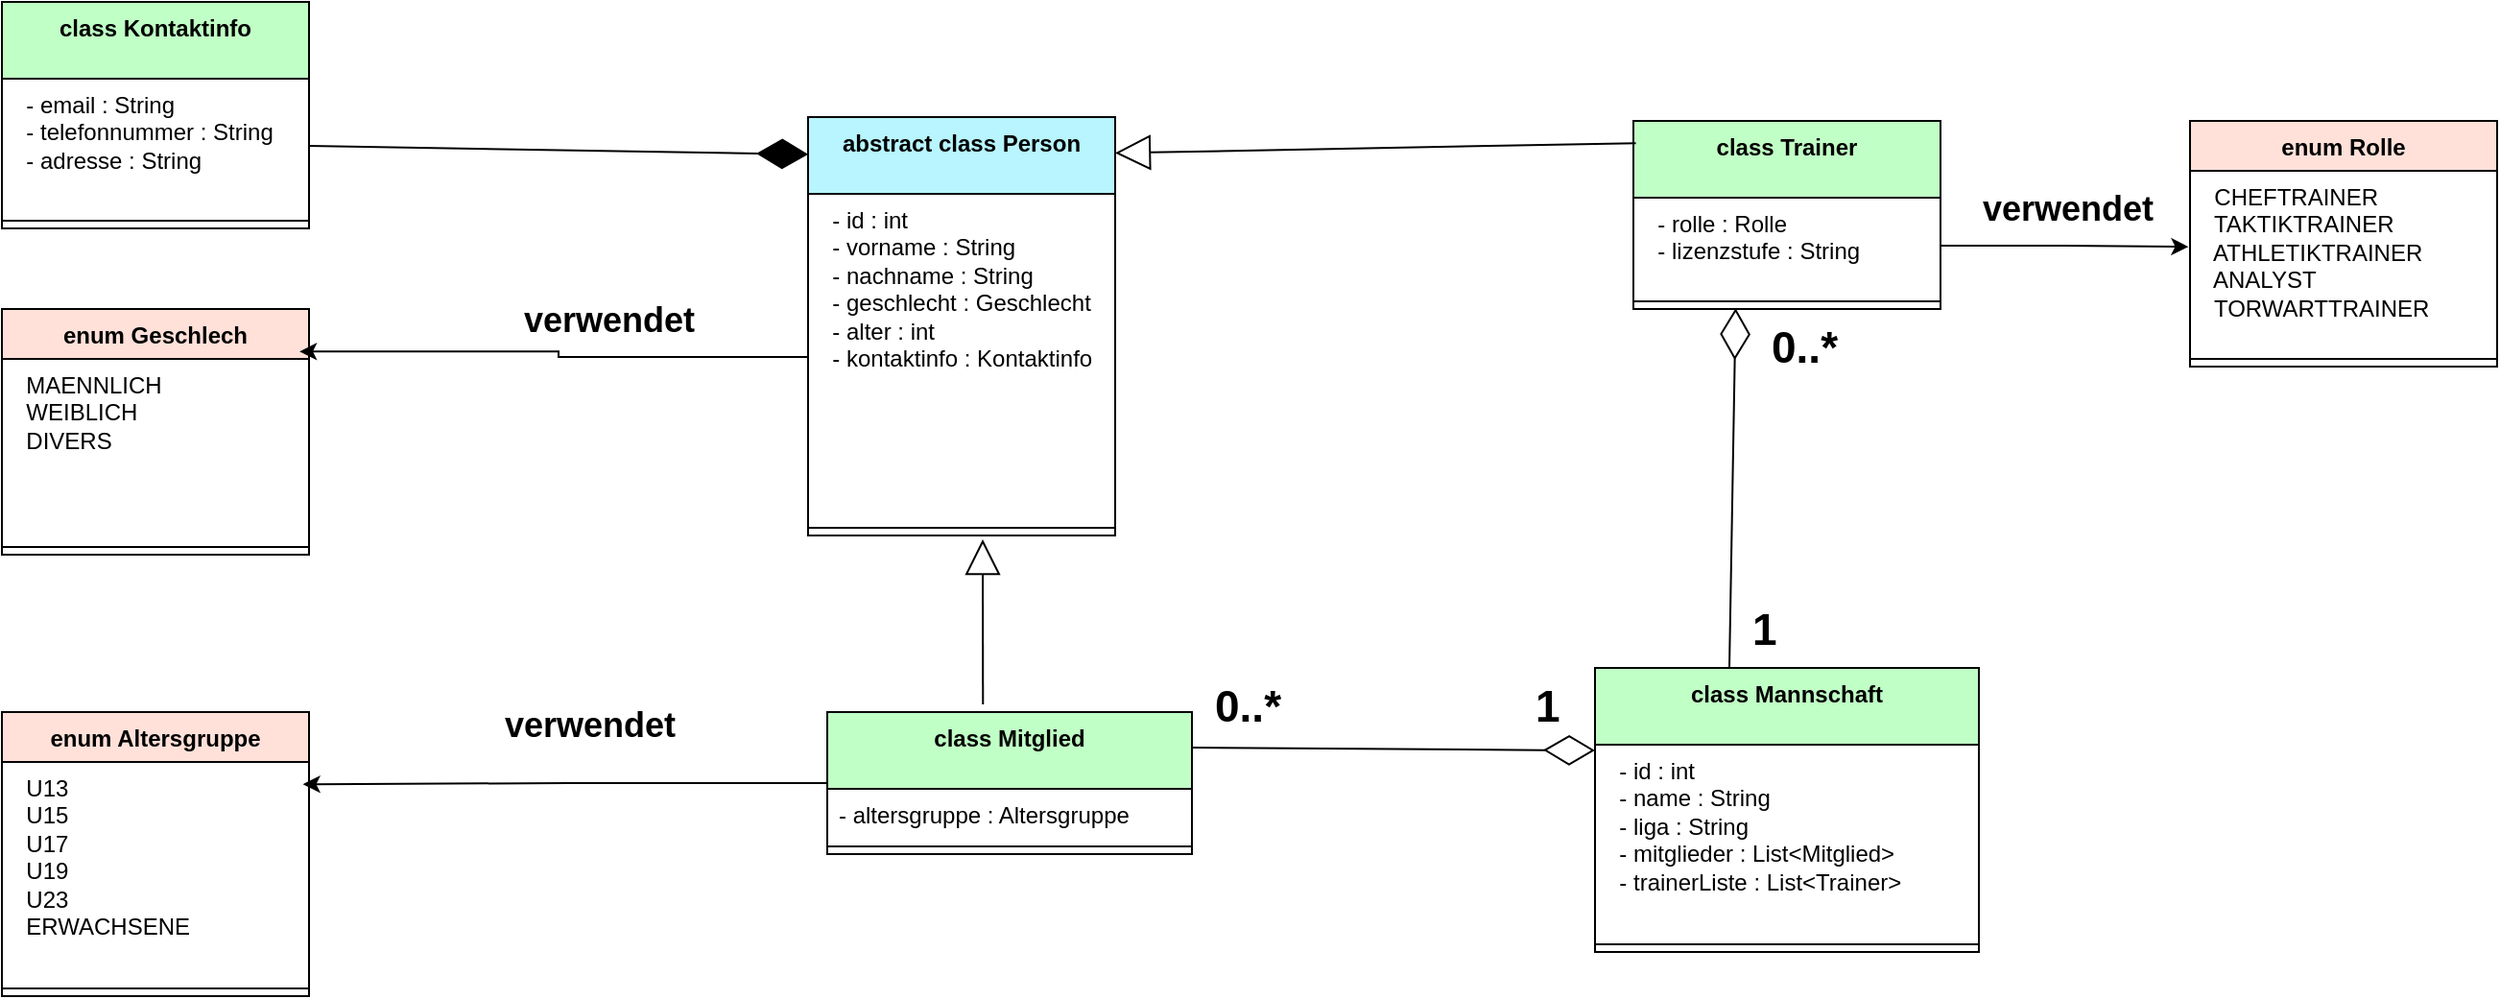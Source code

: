 <mxfile version="26.0.4">
  <diagram name="Seite-1" id="Egr93VJGpjirf5VgJKR3">
    <mxGraphModel dx="1728" dy="997" grid="1" gridSize="10" guides="1" tooltips="1" connect="1" arrows="1" fold="1" page="1" pageScale="1" pageWidth="827" pageHeight="1169" math="0" shadow="0">
      <root>
        <mxCell id="0" />
        <mxCell id="1" parent="0" />
        <mxCell id="ZkzEPhyeZkLRgfNte9i9-1" value="enum Geschlech" style="swimlane;fontStyle=1;align=center;verticalAlign=top;childLayout=stackLayout;horizontal=1;startSize=26;horizontalStack=0;resizeParent=1;resizeParentMax=0;resizeLast=0;collapsible=1;marginBottom=0;whiteSpace=wrap;html=1;fillColor=#FFE1D9;" vertex="1" parent="1">
          <mxGeometry x="10" y="250" width="160" height="128" as="geometry" />
        </mxCell>
        <mxCell id="ZkzEPhyeZkLRgfNte9i9-2" value="&lt;div&gt;&amp;nbsp; MAENNLICH&lt;/div&gt;&lt;div&gt;&amp;nbsp; WEIBLICH&lt;/div&gt;&lt;div&gt;&amp;nbsp; DIVERS&lt;/div&gt;" style="text;strokeColor=none;fillColor=none;align=left;verticalAlign=top;spacingLeft=4;spacingRight=4;overflow=hidden;rotatable=0;points=[[0,0.5],[1,0.5]];portConstraint=eastwest;whiteSpace=wrap;html=1;" vertex="1" parent="ZkzEPhyeZkLRgfNte9i9-1">
          <mxGeometry y="26" width="160" height="94" as="geometry" />
        </mxCell>
        <mxCell id="ZkzEPhyeZkLRgfNte9i9-3" value="" style="line;strokeWidth=1;fillColor=none;align=left;verticalAlign=middle;spacingTop=-1;spacingLeft=3;spacingRight=3;rotatable=0;labelPosition=right;points=[];portConstraint=eastwest;strokeColor=inherit;" vertex="1" parent="ZkzEPhyeZkLRgfNte9i9-1">
          <mxGeometry y="120" width="160" height="8" as="geometry" />
        </mxCell>
        <mxCell id="ZkzEPhyeZkLRgfNte9i9-5" value="enum Altersgruppe" style="swimlane;fontStyle=1;align=center;verticalAlign=top;childLayout=stackLayout;horizontal=1;startSize=26;horizontalStack=0;resizeParent=1;resizeParentMax=0;resizeLast=0;collapsible=1;marginBottom=0;whiteSpace=wrap;html=1;fillColor=#FFE1D9;" vertex="1" parent="1">
          <mxGeometry x="10" y="460" width="160" height="148" as="geometry" />
        </mxCell>
        <mxCell id="ZkzEPhyeZkLRgfNte9i9-6" value="&lt;div&gt;&amp;nbsp; U13&lt;/div&gt;&lt;div&gt;&amp;nbsp; U15&lt;/div&gt;&lt;div&gt;&amp;nbsp; U17&lt;/div&gt;&lt;div&gt;&amp;nbsp; U19&lt;/div&gt;&lt;div&gt;&amp;nbsp; U23&lt;/div&gt;&lt;div&gt;&amp;nbsp; ERWACHSENE&lt;/div&gt;" style="text;strokeColor=none;fillColor=none;align=left;verticalAlign=top;spacingLeft=4;spacingRight=4;overflow=hidden;rotatable=0;points=[[0,0.5],[1,0.5]];portConstraint=eastwest;whiteSpace=wrap;html=1;" vertex="1" parent="ZkzEPhyeZkLRgfNte9i9-5">
          <mxGeometry y="26" width="160" height="114" as="geometry" />
        </mxCell>
        <mxCell id="ZkzEPhyeZkLRgfNte9i9-7" value="" style="line;strokeWidth=1;fillColor=none;align=left;verticalAlign=middle;spacingTop=-1;spacingLeft=3;spacingRight=3;rotatable=0;labelPosition=right;points=[];portConstraint=eastwest;strokeColor=inherit;" vertex="1" parent="ZkzEPhyeZkLRgfNte9i9-5">
          <mxGeometry y="140" width="160" height="8" as="geometry" />
        </mxCell>
        <mxCell id="ZkzEPhyeZkLRgfNte9i9-8" value="enum Rolle" style="swimlane;fontStyle=1;align=center;verticalAlign=top;childLayout=stackLayout;horizontal=1;startSize=26;horizontalStack=0;resizeParent=1;resizeParentMax=0;resizeLast=0;collapsible=1;marginBottom=0;whiteSpace=wrap;html=1;fillColor=#FFE1D9;" vertex="1" parent="1">
          <mxGeometry x="1150" y="152" width="160" height="128" as="geometry" />
        </mxCell>
        <mxCell id="ZkzEPhyeZkLRgfNte9i9-9" value="&lt;div&gt;&amp;nbsp; CHEFTRAINER&lt;/div&gt;&lt;div&gt;&amp;nbsp; TAKTIKTRAINER&lt;/div&gt;&lt;div&gt;&amp;nbsp; ATHLETIKTRAINER&lt;/div&gt;&lt;div&gt;&amp;nbsp; ANALYST&lt;/div&gt;&lt;div&gt;&amp;nbsp; TORWARTTRAINER&lt;/div&gt;" style="text;strokeColor=none;fillColor=none;align=left;verticalAlign=top;spacingLeft=4;spacingRight=4;overflow=hidden;rotatable=0;points=[[0,0.5],[1,0.5]];portConstraint=eastwest;whiteSpace=wrap;html=1;" vertex="1" parent="ZkzEPhyeZkLRgfNte9i9-8">
          <mxGeometry y="26" width="160" height="94" as="geometry" />
        </mxCell>
        <mxCell id="ZkzEPhyeZkLRgfNte9i9-10" value="" style="line;strokeWidth=1;fillColor=none;align=left;verticalAlign=middle;spacingTop=-1;spacingLeft=3;spacingRight=3;rotatable=0;labelPosition=right;points=[];portConstraint=eastwest;strokeColor=inherit;" vertex="1" parent="ZkzEPhyeZkLRgfNte9i9-8">
          <mxGeometry y="120" width="160" height="8" as="geometry" />
        </mxCell>
        <mxCell id="ZkzEPhyeZkLRgfNte9i9-11" value="class Kontaktinfo" style="swimlane;fontStyle=1;align=center;verticalAlign=top;childLayout=stackLayout;horizontal=1;startSize=40;horizontalStack=0;resizeParent=1;resizeParentMax=0;resizeLast=0;collapsible=1;marginBottom=0;whiteSpace=wrap;html=1;fillColor=#C0FFC5;" vertex="1" parent="1">
          <mxGeometry x="10" y="90" width="160" height="118" as="geometry" />
        </mxCell>
        <mxCell id="ZkzEPhyeZkLRgfNte9i9-12" value="&lt;div&gt;&amp;nbsp; - email : String&lt;/div&gt;&lt;div&gt;&amp;nbsp; - telefonnummer : String&lt;/div&gt;&lt;div&gt;&amp;nbsp; - adresse : String&lt;/div&gt;" style="text;strokeColor=none;fillColor=none;align=left;verticalAlign=top;spacingLeft=4;spacingRight=4;overflow=hidden;rotatable=0;points=[[0,0.5],[1,0.5]];portConstraint=eastwest;whiteSpace=wrap;html=1;" vertex="1" parent="ZkzEPhyeZkLRgfNte9i9-11">
          <mxGeometry y="40" width="160" height="70" as="geometry" />
        </mxCell>
        <mxCell id="ZkzEPhyeZkLRgfNte9i9-13" value="" style="line;strokeWidth=1;fillColor=none;align=left;verticalAlign=middle;spacingTop=-1;spacingLeft=3;spacingRight=3;rotatable=0;labelPosition=right;points=[];portConstraint=eastwest;strokeColor=inherit;" vertex="1" parent="ZkzEPhyeZkLRgfNte9i9-11">
          <mxGeometry y="110" width="160" height="8" as="geometry" />
        </mxCell>
        <mxCell id="ZkzEPhyeZkLRgfNte9i9-15" value="abstract class Person" style="swimlane;fontStyle=1;align=center;verticalAlign=top;childLayout=stackLayout;horizontal=1;startSize=40;horizontalStack=0;resizeParent=1;resizeParentMax=0;resizeLast=0;collapsible=1;marginBottom=0;whiteSpace=wrap;html=1;fillColor=#B8F5FF;" vertex="1" parent="1">
          <mxGeometry x="430" y="150" width="160" height="218" as="geometry" />
        </mxCell>
        <mxCell id="ZkzEPhyeZkLRgfNte9i9-16" value="&lt;div&gt;&amp;nbsp; - id : int&lt;/div&gt;&lt;div&gt;&amp;nbsp; - vorname : String&lt;/div&gt;&lt;div&gt;&amp;nbsp; - nachname : String&lt;/div&gt;&lt;div&gt;&amp;nbsp; - geschlecht : Geschlecht&lt;/div&gt;&lt;div&gt;&amp;nbsp; - alter : int&lt;/div&gt;&lt;div&gt;&amp;nbsp; - kontaktinfo : Kontaktinfo&lt;/div&gt;" style="text;strokeColor=none;fillColor=none;align=left;verticalAlign=top;spacingLeft=4;spacingRight=4;overflow=hidden;rotatable=0;points=[[0,0.5],[1,0.5]];portConstraint=eastwest;whiteSpace=wrap;html=1;" vertex="1" parent="ZkzEPhyeZkLRgfNte9i9-15">
          <mxGeometry y="40" width="160" height="170" as="geometry" />
        </mxCell>
        <mxCell id="ZkzEPhyeZkLRgfNte9i9-17" value="" style="line;strokeWidth=1;fillColor=none;align=left;verticalAlign=middle;spacingTop=-1;spacingLeft=3;spacingRight=3;rotatable=0;labelPosition=right;points=[];portConstraint=eastwest;strokeColor=inherit;" vertex="1" parent="ZkzEPhyeZkLRgfNte9i9-15">
          <mxGeometry y="210" width="160" height="8" as="geometry" />
        </mxCell>
        <mxCell id="ZkzEPhyeZkLRgfNte9i9-19" value="class Mitglied" style="swimlane;fontStyle=1;align=center;verticalAlign=top;childLayout=stackLayout;horizontal=1;startSize=40;horizontalStack=0;resizeParent=1;resizeParentMax=0;resizeLast=0;collapsible=1;marginBottom=0;whiteSpace=wrap;html=1;fillColor=#C0FFC5;" vertex="1" parent="1">
          <mxGeometry x="440" y="460" width="190" height="74" as="geometry" />
        </mxCell>
        <mxCell id="ZkzEPhyeZkLRgfNte9i9-20" value="- altersgruppe : Altersgruppe" style="text;strokeColor=none;fillColor=none;align=left;verticalAlign=top;spacingLeft=4;spacingRight=4;overflow=hidden;rotatable=0;points=[[0,0.5],[1,0.5]];portConstraint=eastwest;whiteSpace=wrap;html=1;" vertex="1" parent="ZkzEPhyeZkLRgfNte9i9-19">
          <mxGeometry y="40" width="190" height="26" as="geometry" />
        </mxCell>
        <mxCell id="ZkzEPhyeZkLRgfNte9i9-21" value="" style="line;strokeWidth=1;fillColor=none;align=left;verticalAlign=middle;spacingTop=-1;spacingLeft=3;spacingRight=3;rotatable=0;labelPosition=right;points=[];portConstraint=eastwest;strokeColor=inherit;" vertex="1" parent="ZkzEPhyeZkLRgfNte9i9-19">
          <mxGeometry y="66" width="190" height="8" as="geometry" />
        </mxCell>
        <mxCell id="ZkzEPhyeZkLRgfNte9i9-23" value="class Mannschaft" style="swimlane;fontStyle=1;align=center;verticalAlign=top;childLayout=stackLayout;horizontal=1;startSize=40;horizontalStack=0;resizeParent=1;resizeParentMax=0;resizeLast=0;collapsible=1;marginBottom=0;whiteSpace=wrap;html=1;fillColor=#C0FFC5;" vertex="1" parent="1">
          <mxGeometry x="840" y="437" width="200" height="148" as="geometry" />
        </mxCell>
        <mxCell id="ZkzEPhyeZkLRgfNte9i9-24" value="&lt;div&gt;&amp;nbsp; - id : int&lt;/div&gt;&lt;div&gt;&amp;nbsp; - name : String&lt;/div&gt;&lt;div&gt;&amp;nbsp; - liga : String&lt;/div&gt;&lt;div&gt;&amp;nbsp; - mitglieder : List&amp;lt;Mitglied&amp;gt;&lt;/div&gt;&lt;div&gt;&amp;nbsp; - trainerListe : List&amp;lt;Trainer&amp;gt;&lt;/div&gt;" style="text;strokeColor=none;fillColor=none;align=left;verticalAlign=top;spacingLeft=4;spacingRight=4;overflow=hidden;rotatable=0;points=[[0,0.5],[1,0.5]];portConstraint=eastwest;whiteSpace=wrap;html=1;" vertex="1" parent="ZkzEPhyeZkLRgfNte9i9-23">
          <mxGeometry y="40" width="200" height="100" as="geometry" />
        </mxCell>
        <mxCell id="ZkzEPhyeZkLRgfNte9i9-25" value="" style="line;strokeWidth=1;fillColor=none;align=left;verticalAlign=middle;spacingTop=-1;spacingLeft=3;spacingRight=3;rotatable=0;labelPosition=right;points=[];portConstraint=eastwest;strokeColor=inherit;" vertex="1" parent="ZkzEPhyeZkLRgfNte9i9-23">
          <mxGeometry y="140" width="200" height="8" as="geometry" />
        </mxCell>
        <mxCell id="ZkzEPhyeZkLRgfNte9i9-28" value="class Trainer" style="swimlane;fontStyle=1;align=center;verticalAlign=top;childLayout=stackLayout;horizontal=1;startSize=40;horizontalStack=0;resizeParent=1;resizeParentMax=0;resizeLast=0;collapsible=1;marginBottom=0;whiteSpace=wrap;html=1;fillColor=#C0FFC5;" vertex="1" parent="1">
          <mxGeometry x="860" y="152" width="160" height="98" as="geometry" />
        </mxCell>
        <mxCell id="ZkzEPhyeZkLRgfNte9i9-29" value="&lt;div&gt;&amp;nbsp; - rolle : Rolle&lt;/div&gt;&lt;div&gt;&amp;nbsp; - lizenzstufe : String&lt;/div&gt;" style="text;strokeColor=none;fillColor=none;align=left;verticalAlign=top;spacingLeft=4;spacingRight=4;overflow=hidden;rotatable=0;points=[[0,0.5],[1,0.5]];portConstraint=eastwest;whiteSpace=wrap;html=1;" vertex="1" parent="ZkzEPhyeZkLRgfNte9i9-28">
          <mxGeometry y="40" width="160" height="50" as="geometry" />
        </mxCell>
        <mxCell id="ZkzEPhyeZkLRgfNte9i9-30" value="" style="line;strokeWidth=1;fillColor=none;align=left;verticalAlign=middle;spacingTop=-1;spacingLeft=3;spacingRight=3;rotatable=0;labelPosition=right;points=[];portConstraint=eastwest;strokeColor=inherit;" vertex="1" parent="ZkzEPhyeZkLRgfNte9i9-28">
          <mxGeometry y="90" width="160" height="8" as="geometry" />
        </mxCell>
        <mxCell id="ZkzEPhyeZkLRgfNte9i9-36" value="" style="endArrow=diamondThin;endFill=1;endSize=24;html=1;rounded=0;exitX=1;exitY=0.5;exitDx=0;exitDy=0;entryX=0;entryY=0.089;entryDx=0;entryDy=0;entryPerimeter=0;" edge="1" parent="1" source="ZkzEPhyeZkLRgfNte9i9-12" target="ZkzEPhyeZkLRgfNte9i9-15">
          <mxGeometry width="160" relative="1" as="geometry">
            <mxPoint x="330" y="320" as="sourcePoint" />
            <mxPoint x="490" y="320" as="targetPoint" />
          </mxGeometry>
        </mxCell>
        <mxCell id="ZkzEPhyeZkLRgfNte9i9-37" value="" style="endArrow=block;endSize=16;endFill=0;html=1;rounded=0;exitX=0.427;exitY=-0.054;exitDx=0;exitDy=0;exitPerimeter=0;" edge="1" parent="1" source="ZkzEPhyeZkLRgfNte9i9-19">
          <mxGeometry width="160" relative="1" as="geometry">
            <mxPoint x="330" y="320" as="sourcePoint" />
            <mxPoint x="521" y="370" as="targetPoint" />
          </mxGeometry>
        </mxCell>
        <mxCell id="ZkzEPhyeZkLRgfNte9i9-38" value="" style="endArrow=block;endSize=16;endFill=0;html=1;rounded=0;exitX=0.008;exitY=0.118;exitDx=0;exitDy=0;exitPerimeter=0;entryX=1;entryY=0.086;entryDx=0;entryDy=0;entryPerimeter=0;" edge="1" parent="1" source="ZkzEPhyeZkLRgfNte9i9-28" target="ZkzEPhyeZkLRgfNte9i9-15">
          <mxGeometry width="160" relative="1" as="geometry">
            <mxPoint x="691" y="256" as="sourcePoint" />
            <mxPoint x="610" y="198" as="targetPoint" />
          </mxGeometry>
        </mxCell>
        <mxCell id="ZkzEPhyeZkLRgfNte9i9-39" style="edgeStyle=orthogonalEdgeStyle;rounded=0;orthogonalLoop=1;jettySize=auto;html=1;entryX=0.969;entryY=-0.041;entryDx=0;entryDy=0;entryPerimeter=0;" edge="1" parent="1" source="ZkzEPhyeZkLRgfNte9i9-16" target="ZkzEPhyeZkLRgfNte9i9-2">
          <mxGeometry relative="1" as="geometry">
            <mxPoint x="190" y="274" as="targetPoint" />
          </mxGeometry>
        </mxCell>
        <mxCell id="ZkzEPhyeZkLRgfNte9i9-40" style="edgeStyle=orthogonalEdgeStyle;rounded=0;orthogonalLoop=1;jettySize=auto;html=1;entryX=0.98;entryY=0.102;entryDx=0;entryDy=0;entryPerimeter=0;" edge="1" parent="1" source="ZkzEPhyeZkLRgfNte9i9-19" target="ZkzEPhyeZkLRgfNte9i9-6">
          <mxGeometry relative="1" as="geometry" />
        </mxCell>
        <mxCell id="ZkzEPhyeZkLRgfNte9i9-41" style="edgeStyle=orthogonalEdgeStyle;rounded=0;orthogonalLoop=1;jettySize=auto;html=1;entryX=-0.005;entryY=0.421;entryDx=0;entryDy=0;entryPerimeter=0;" edge="1" parent="1" source="ZkzEPhyeZkLRgfNte9i9-29" target="ZkzEPhyeZkLRgfNte9i9-9">
          <mxGeometry relative="1" as="geometry" />
        </mxCell>
        <mxCell id="ZkzEPhyeZkLRgfNte9i9-42" value="" style="endArrow=diamondThin;endFill=0;endSize=24;html=1;rounded=0;exitX=1;exitY=0.25;exitDx=0;exitDy=0;entryX=0;entryY=0.03;entryDx=0;entryDy=0;entryPerimeter=0;" edge="1" parent="1" source="ZkzEPhyeZkLRgfNte9i9-19" target="ZkzEPhyeZkLRgfNte9i9-24">
          <mxGeometry width="160" relative="1" as="geometry">
            <mxPoint x="730" y="320" as="sourcePoint" />
            <mxPoint x="890" y="320" as="targetPoint" />
          </mxGeometry>
        </mxCell>
        <mxCell id="ZkzEPhyeZkLRgfNte9i9-43" value="" style="endArrow=diamondThin;endFill=0;endSize=24;html=1;rounded=0;exitX=1;exitY=0.25;exitDx=0;exitDy=0;entryX=0.333;entryY=0.95;entryDx=0;entryDy=0;entryPerimeter=0;" edge="1" parent="1" target="ZkzEPhyeZkLRgfNte9i9-30">
          <mxGeometry width="160" relative="1" as="geometry">
            <mxPoint x="910" y="437" as="sourcePoint" />
            <mxPoint x="1120" y="438" as="targetPoint" />
          </mxGeometry>
        </mxCell>
        <mxCell id="ZkzEPhyeZkLRgfNte9i9-44" value="1" style="text;whiteSpace=wrap;strokeWidth=5;fontSize=23;fontStyle=1" vertex="1" parent="1">
          <mxGeometry x="807" y="437" width="20" height="40" as="geometry" />
        </mxCell>
        <mxCell id="ZkzEPhyeZkLRgfNte9i9-46" value="0..*" style="text;whiteSpace=wrap;strokeWidth=5;fontSize=23;fontStyle=1" vertex="1" parent="1">
          <mxGeometry x="640" y="437" width="50" height="40" as="geometry" />
        </mxCell>
        <mxCell id="ZkzEPhyeZkLRgfNte9i9-47" value="1" style="text;whiteSpace=wrap;strokeWidth=5;fontSize=23;fontStyle=1" vertex="1" parent="1">
          <mxGeometry x="920" y="397" width="20" height="40" as="geometry" />
        </mxCell>
        <mxCell id="ZkzEPhyeZkLRgfNte9i9-48" value="0..*" style="text;whiteSpace=wrap;strokeWidth=5;fontSize=23;fontStyle=1" vertex="1" parent="1">
          <mxGeometry x="930" y="250" width="50" height="40" as="geometry" />
        </mxCell>
        <mxCell id="ZkzEPhyeZkLRgfNte9i9-49" value="verwendet" style="text;whiteSpace=wrap;fontStyle=1;fontSize=18;" vertex="1" parent="1">
          <mxGeometry x="280" y="239" width="100" height="40" as="geometry" />
        </mxCell>
        <mxCell id="ZkzEPhyeZkLRgfNte9i9-50" value="verwendet" style="text;whiteSpace=wrap;fontStyle=1;fontSize=18;" vertex="1" parent="1">
          <mxGeometry x="1040" y="181" width="100" height="40" as="geometry" />
        </mxCell>
        <mxCell id="ZkzEPhyeZkLRgfNte9i9-51" value="verwendet" style="text;whiteSpace=wrap;fontStyle=1;fontSize=18;" vertex="1" parent="1">
          <mxGeometry x="270" y="450" width="100" height="40" as="geometry" />
        </mxCell>
      </root>
    </mxGraphModel>
  </diagram>
</mxfile>
